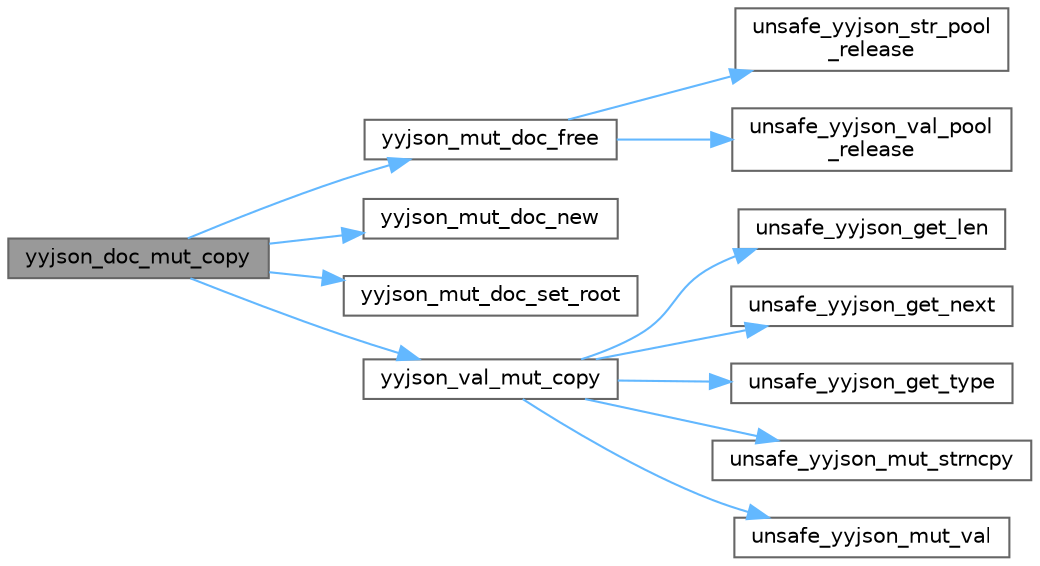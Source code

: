 digraph "yyjson_doc_mut_copy"
{
 // LATEX_PDF_SIZE
  bgcolor="transparent";
  edge [fontname=Helvetica,fontsize=10,labelfontname=Helvetica,labelfontsize=10];
  node [fontname=Helvetica,fontsize=10,shape=box,height=0.2,width=0.4];
  rankdir="LR";
  Node1 [id="Node000001",label="yyjson_doc_mut_copy",height=0.2,width=0.4,color="gray40", fillcolor="grey60", style="filled", fontcolor="black",tooltip=" "];
  Node1 -> Node2 [id="edge12_Node000001_Node000002",color="steelblue1",style="solid",tooltip=" "];
  Node2 [id="Node000002",label="yyjson_mut_doc_free",height=0.2,width=0.4,color="grey40", fillcolor="white", style="filled",URL="$yyjson_8c.html#a473b53dd223f25a117a6fe3b543bfdb1",tooltip=" "];
  Node2 -> Node3 [id="edge13_Node000002_Node000003",color="steelblue1",style="solid",tooltip=" "];
  Node3 [id="Node000003",label="unsafe_yyjson_str_pool\l_release",height=0.2,width=0.4,color="grey40", fillcolor="white", style="filled",URL="$yyjson_8c.html#a68827985804124f8d26d256b07877cf9",tooltip=" "];
  Node2 -> Node4 [id="edge14_Node000002_Node000004",color="steelblue1",style="solid",tooltip=" "];
  Node4 [id="Node000004",label="unsafe_yyjson_val_pool\l_release",height=0.2,width=0.4,color="grey40", fillcolor="white", style="filled",URL="$yyjson_8c.html#a423ab190d8ce947af71ff1a45ab76805",tooltip=" "];
  Node1 -> Node5 [id="edge15_Node000001_Node000005",color="steelblue1",style="solid",tooltip=" "];
  Node5 [id="Node000005",label="yyjson_mut_doc_new",height=0.2,width=0.4,color="grey40", fillcolor="white", style="filled",URL="$yyjson_8c.html#a94a8c1c5f4e47e11e268d7f4c0e4cb1a",tooltip=" "];
  Node1 -> Node6 [id="edge16_Node000001_Node000006",color="steelblue1",style="solid",tooltip=" "];
  Node6 [id="Node000006",label="yyjson_mut_doc_set_root",height=0.2,width=0.4,color="grey40", fillcolor="white", style="filled",URL="$yyjson_8h.html#a8a9f7ea865526acb97ee4eff8d0bb79f",tooltip=" "];
  Node1 -> Node7 [id="edge17_Node000001_Node000007",color="steelblue1",style="solid",tooltip=" "];
  Node7 [id="Node000007",label="yyjson_val_mut_copy",height=0.2,width=0.4,color="grey40", fillcolor="white", style="filled",URL="$yyjson_8c.html#a327b8106fae7c040d4f5977a02f18c7b",tooltip=" "];
  Node7 -> Node8 [id="edge18_Node000007_Node000008",color="steelblue1",style="solid",tooltip=" "];
  Node8 [id="Node000008",label="unsafe_yyjson_get_len",height=0.2,width=0.4,color="grey40", fillcolor="white", style="filled",URL="$yyjson_8h.html#a445bf8a7f9981e4797bf95db944ddf8f",tooltip=" "];
  Node7 -> Node9 [id="edge19_Node000007_Node000009",color="steelblue1",style="solid",tooltip=" "];
  Node9 [id="Node000009",label="unsafe_yyjson_get_next",height=0.2,width=0.4,color="grey40", fillcolor="white", style="filled",URL="$yyjson_8h.html#a5f0626a64dccd0288d42b1a52bca64ec",tooltip=" "];
  Node7 -> Node10 [id="edge20_Node000007_Node000010",color="steelblue1",style="solid",tooltip=" "];
  Node10 [id="Node000010",label="unsafe_yyjson_get_type",height=0.2,width=0.4,color="grey40", fillcolor="white", style="filled",URL="$yyjson_8h.html#a25aa2b2a33dccb9af7da4576b3cbe6ab",tooltip=" "];
  Node7 -> Node11 [id="edge21_Node000007_Node000011",color="steelblue1",style="solid",tooltip=" "];
  Node11 [id="Node000011",label="unsafe_yyjson_mut_strncpy",height=0.2,width=0.4,color="grey40", fillcolor="white", style="filled",URL="$yyjson_8h.html#ad72cf9750eede4fb6c36f7cce7c6bf4b",tooltip=" "];
  Node7 -> Node12 [id="edge22_Node000007_Node000012",color="steelblue1",style="solid",tooltip=" "];
  Node12 [id="Node000012",label="unsafe_yyjson_mut_val",height=0.2,width=0.4,color="grey40", fillcolor="white", style="filled",URL="$yyjson_8h.html#a4fb5e7bb5924de97fd7f55665f5e1471",tooltip=" "];
}
